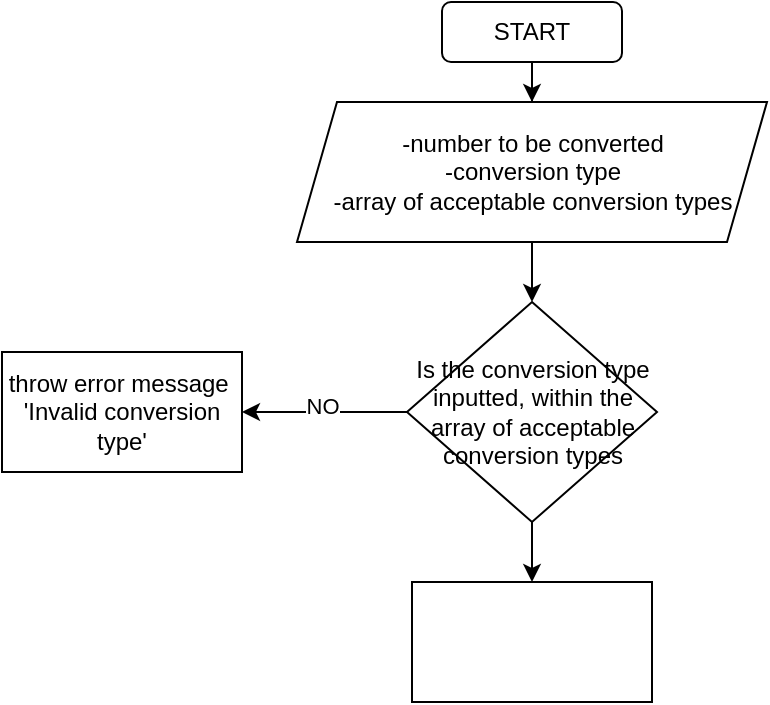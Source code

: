 <mxfile version="27.0.1">
  <diagram name="Page-1" id="OvBkDrT3zQPmuKv5dW8j">
    <mxGraphModel dx="1665" dy="783" grid="1" gridSize="10" guides="1" tooltips="1" connect="1" arrows="1" fold="1" page="1" pageScale="1" pageWidth="1200" pageHeight="1600" math="0" shadow="0">
      <root>
        <mxCell id="0" />
        <mxCell id="1" parent="0" />
        <mxCell id="2AnpzwybsT9PCwgBeEu_-8" value="" style="edgeStyle=orthogonalEdgeStyle;rounded=0;orthogonalLoop=1;jettySize=auto;html=1;" edge="1" parent="1" source="2AnpzwybsT9PCwgBeEu_-1">
          <mxGeometry relative="1" as="geometry">
            <mxPoint x="555" y="210" as="targetPoint" />
          </mxGeometry>
        </mxCell>
        <mxCell id="2AnpzwybsT9PCwgBeEu_-1" value="-number to be converted&lt;div&gt;-conversion type&lt;/div&gt;&lt;div&gt;-array of acceptable conversion types&lt;/div&gt;" style="shape=parallelogram;perimeter=parallelogramPerimeter;whiteSpace=wrap;html=1;fixedSize=1;" vertex="1" parent="1">
          <mxGeometry x="437.5" y="110" width="235" height="70" as="geometry" />
        </mxCell>
        <mxCell id="2AnpzwybsT9PCwgBeEu_-4" value="" style="edgeStyle=orthogonalEdgeStyle;rounded=0;orthogonalLoop=1;jettySize=auto;html=1;" edge="1" parent="1" source="2AnpzwybsT9PCwgBeEu_-3" target="2AnpzwybsT9PCwgBeEu_-1">
          <mxGeometry relative="1" as="geometry" />
        </mxCell>
        <mxCell id="2AnpzwybsT9PCwgBeEu_-3" value="START" style="rounded=1;whiteSpace=wrap;html=1;" vertex="1" parent="1">
          <mxGeometry x="510" y="60" width="90" height="30" as="geometry" />
        </mxCell>
        <mxCell id="2AnpzwybsT9PCwgBeEu_-12" value="" style="edgeStyle=orthogonalEdgeStyle;rounded=0;orthogonalLoop=1;jettySize=auto;html=1;" edge="1" parent="1" source="2AnpzwybsT9PCwgBeEu_-9" target="2AnpzwybsT9PCwgBeEu_-11">
          <mxGeometry relative="1" as="geometry" />
        </mxCell>
        <mxCell id="2AnpzwybsT9PCwgBeEu_-13" value="NO" style="edgeLabel;html=1;align=center;verticalAlign=middle;resizable=0;points=[];" vertex="1" connectable="0" parent="2AnpzwybsT9PCwgBeEu_-12">
          <mxGeometry x="0.03" y="-3" relative="1" as="geometry">
            <mxPoint as="offset" />
          </mxGeometry>
        </mxCell>
        <mxCell id="2AnpzwybsT9PCwgBeEu_-15" value="" style="edgeStyle=orthogonalEdgeStyle;rounded=0;orthogonalLoop=1;jettySize=auto;html=1;" edge="1" parent="1" source="2AnpzwybsT9PCwgBeEu_-9" target="2AnpzwybsT9PCwgBeEu_-14">
          <mxGeometry relative="1" as="geometry" />
        </mxCell>
        <mxCell id="2AnpzwybsT9PCwgBeEu_-9" value="Is the conversion type inputted, within the array of acceptable conversion types" style="rhombus;whiteSpace=wrap;html=1;" vertex="1" parent="1">
          <mxGeometry x="492.5" y="210" width="125" height="110" as="geometry" />
        </mxCell>
        <mxCell id="2AnpzwybsT9PCwgBeEu_-11" value="throw error message&amp;nbsp;&lt;div&gt;&#39;Invalid conversion type&#39;&lt;/div&gt;" style="whiteSpace=wrap;html=1;" vertex="1" parent="1">
          <mxGeometry x="290" y="235" width="120" height="60" as="geometry" />
        </mxCell>
        <mxCell id="2AnpzwybsT9PCwgBeEu_-14" value="" style="whiteSpace=wrap;html=1;" vertex="1" parent="1">
          <mxGeometry x="495" y="350" width="120" height="60" as="geometry" />
        </mxCell>
      </root>
    </mxGraphModel>
  </diagram>
</mxfile>
